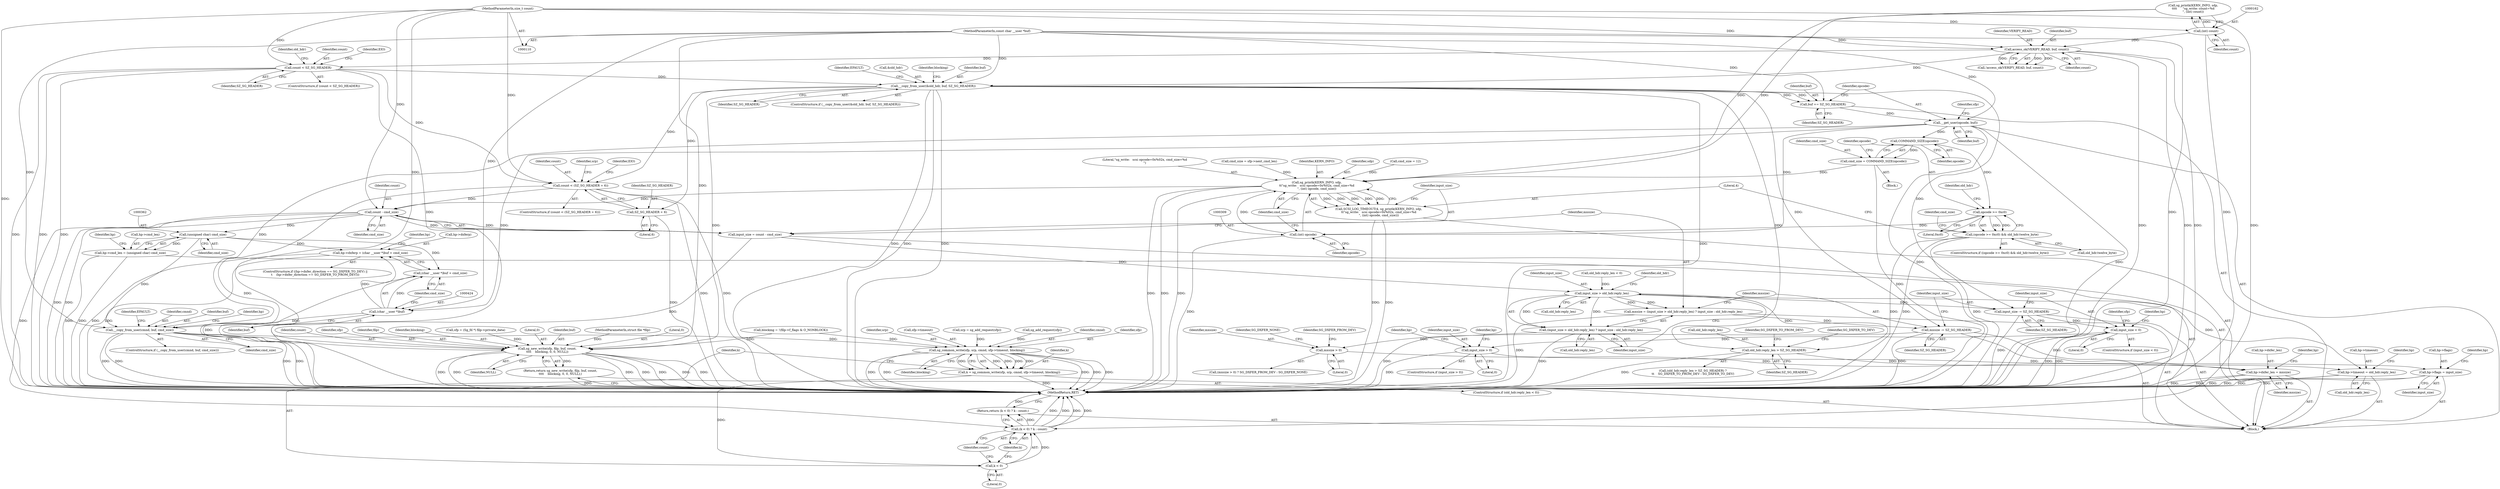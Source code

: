 digraph "0_linux_128394eff343fc6d2f32172f03e24829539c5835_0@API" {
"1000205" [label="(Call,__copy_from_user(&old_hdr, buf, SZ_SG_HEADER))"];
"1000190" [label="(Call,access_ok(VERIFY_READ, buf, count))"];
"1000112" [label="(MethodParameterIn,const char __user *buf)"];
"1000161" [label="(Call,(int) count)"];
"1000113" [label="(MethodParameterIn,size_t count)"];
"1000198" [label="(Call,count < SZ_SG_HEADER)"];
"1000228" [label="(Call,sg_new_write(sfp, filp, buf, count,\n\t\t\t\t    blocking, 0, 0, NULL))"];
"1000227" [label="(Return,return sg_new_write(sfp, filp, buf, count,\n\t\t\t\t    blocking, 0, 0, NULL);)"];
"1000238" [label="(Call,count < (SZ_SG_HEADER + 6))"];
"1000314" [label="(Call,count - cmd_size)"];
"1000312" [label="(Call,input_size = count - cmd_size)"];
"1000320" [label="(Call,input_size > old_hdr.reply_len)"];
"1000317" [label="(Call,mxsize = (input_size > old_hdr.reply_len) ? input_size : old_hdr.reply_len)"];
"1000329" [label="(Call,mxsize -= SZ_SG_HEADER)"];
"1000396" [label="(Call,mxsize > 0)"];
"1000401" [label="(Call,hp->dxfer_len = mxsize)"];
"1000319" [label="(Call,(input_size > old_hdr.reply_len) ? input_size : old_hdr.reply_len)"];
"1000332" [label="(Call,input_size -= SZ_SG_HEADER)"];
"1000336" [label="(Call,input_size < 0)"];
"1000375" [label="(Call,input_size > 0)"];
"1000445" [label="(Call,hp->flags = input_size)"];
"1000383" [label="(Call,old_hdr.reply_len > SZ_SG_HEADER)"];
"1000438" [label="(Call,hp->timeout = old_hdr.reply_len)"];
"1000361" [label="(Call,(unsigned char) cmd_size)"];
"1000357" [label="(Call,hp->cmd_len = (unsigned char) cmd_size)"];
"1000418" [label="(Call,hp->dxferp = (char __user *)buf + cmd_size)"];
"1000422" [label="(Call,(char __user *)buf + cmd_size)"];
"1000463" [label="(Call,__copy_from_user(cmnd, buf, cmd_size))"];
"1000492" [label="(Call,sg_common_write(sfp, srp, cmnd, sfp->timeout, blocking))"];
"1000490" [label="(Call,k = sg_common_write(sfp, srp, cmnd, sfp->timeout, blocking))"];
"1000502" [label="(Call,k < 0)"];
"1000501" [label="(Call,(k < 0) ? k : count)"];
"1000500" [label="(Return,return (k < 0) ? k : count;)"];
"1000240" [label="(Call,SZ_SG_HEADER + 6)"];
"1000262" [label="(Call,buf += SZ_SG_HEADER)"];
"1000265" [label="(Call,__get_user(opcode, buf))"];
"1000289" [label="(Call,COMMAND_SIZE(opcode))"];
"1000287" [label="(Call,cmd_size = COMMAND_SIZE(opcode))"];
"1000304" [label="(Call,sg_printk(KERN_INFO, sdp,\n\t\t\"sg_write:   scsi opcode=0x%02x, cmd_size=%d\n\", (int) opcode, cmd_size))"];
"1000302" [label="(Call,SCSI_LOG_TIMEOUT(4, sg_printk(KERN_INFO, sdp,\n\t\t\"sg_write:   scsi opcode=0x%02x, cmd_size=%d\n\", (int) opcode, cmd_size)))"];
"1000293" [label="(Call,opcode >= 0xc0)"];
"1000292" [label="(Call,(opcode >= 0xc0) && old_hdr.twelve_byte)"];
"1000308" [label="(Call,(int) opcode)"];
"1000423" [label="(Call,(char __user *)buf)"];
"1000423" [label="(Call,(char __user *)buf)"];
"1000263" [label="(Identifier,buf)"];
"1000501" [label="(Call,(k < 0) ? k : count)"];
"1000249" [label="(Identifier,srp)"];
"1000163" [label="(Identifier,count)"];
"1000245" [label="(Identifier,EIO)"];
"1000191" [label="(Identifier,VERIFY_READ)"];
"1000357" [label="(Call,hp->cmd_len = (unsigned char) cmd_size)"];
"1000422" [label="(Call,(char __user *)buf + cmd_size)"];
"1000393" [label="(Identifier,hp)"];
"1000161" [label="(Call,(int) count)"];
"1000384" [label="(Call,old_hdr.reply_len)"];
"1000320" [label="(Call,input_size > old_hdr.reply_len)"];
"1000250" [label="(Call,sg_add_request(sfp))"];
"1000303" [label="(Literal,4)"];
"1000213" [label="(Call,blocking = !(filp->f_flags & O_NONBLOCK))"];
"1000199" [label="(Identifier,count)"];
"1000232" [label="(Identifier,count)"];
"1000406" [label="(ControlStructure,if ((hp->dxfer_direction == SG_DXFER_TO_DEV) ||\n\t    (hp->dxfer_direction == SG_DXFER_TO_FROM_DEV)))"];
"1000490" [label="(Call,k = sg_common_write(sfp, srp, cmnd, sfp->timeout, blocking))"];
"1000266" [label="(Identifier,opcode)"];
"1000297" [label="(Identifier,old_hdr)"];
"1000435" [label="(Identifier,hp)"];
"1000192" [label="(Identifier,buf)"];
"1000229" [label="(Identifier,sfp)"];
"1000291" [label="(ControlStructure,if ((opcode >= 0xc0) && old_hdr.twelve_byte))"];
"1000292" [label="(Call,(opcode >= 0xc0) && old_hdr.twelve_byte)"];
"1000377" [label="(Literal,0)"];
"1000473" [label="(Identifier,hp)"];
"1000275" [label="(Call,cmd_size = sfp->next_cmd_len)"];
"1000439" [label="(Call,hp->timeout)"];
"1000304" [label="(Call,sg_printk(KERN_INFO, sdp,\n\t\t\"sg_write:   scsi opcode=0x%02x, cmd_size=%d\n\", (int) opcode, cmd_size))"];
"1000396" [label="(Call,mxsize > 0)"];
"1000504" [label="(Literal,0)"];
"1000239" [label="(Identifier,count)"];
"1000230" [label="(Identifier,filp)"];
"1000312" [label="(Call,input_size = count - cmd_size)"];
"1000398" [label="(Literal,0)"];
"1000410" [label="(Identifier,hp)"];
"1000419" [label="(Call,hp->dxferp)"];
"1000366" [label="(Identifier,hp)"];
"1000426" [label="(Identifier,cmd_size)"];
"1000469" [label="(Identifier,EFAULT)"];
"1000222" [label="(Call,old_hdr.reply_len < 0)"];
"1000327" [label="(Identifier,old_hdr)"];
"1000463" [label="(Call,__copy_from_user(cmnd, buf, cmd_size))"];
"1000438" [label="(Call,hp->timeout = old_hdr.reply_len)"];
"1000212" [label="(Identifier,EFAULT)"];
"1000380" [label="(Identifier,hp)"];
"1000495" [label="(Identifier,cmnd)"];
"1000228" [label="(Call,sg_new_write(sfp, filp, buf, count,\n\t\t\t\t    blocking, 0, 0, NULL))"];
"1000449" [label="(Identifier,input_size)"];
"1000306" [label="(Identifier,sdp)"];
"1000361" [label="(Call,(unsigned char) cmd_size)"];
"1000493" [label="(Identifier,sfp)"];
"1000293" [label="(Call,opcode >= 0xc0)"];
"1000300" [label="(Identifier,cmd_size)"];
"1000374" [label="(ControlStructure,if (input_size > 0))"];
"1000382" [label="(Call,(old_hdr.reply_len > SZ_SG_HEADER) ?\n\t\t    SG_DXFER_TO_FROM_DEV : SG_DXFER_TO_DEV)"];
"1000288" [label="(Identifier,cmd_size)"];
"1000294" [label="(Identifier,opcode)"];
"1000376" [label="(Identifier,input_size)"];
"1000499" [label="(Identifier,blocking)"];
"1000286" [label="(Block,)"];
"1000203" [label="(Identifier,EIO)"];
"1000236" [label="(Identifier,NULL)"];
"1000418" [label="(Call,hp->dxferp = (char __user *)buf + cmd_size)"];
"1000299" [label="(Call,cmd_size = 12)"];
"1000464" [label="(Identifier,cmnd)"];
"1000205" [label="(Call,__copy_from_user(&old_hdr, buf, SZ_SG_HEADER))"];
"1000329" [label="(Call,mxsize -= SZ_SG_HEADER)"];
"1000290" [label="(Identifier,opcode)"];
"1000318" [label="(Identifier,mxsize)"];
"1000363" [label="(Identifier,cmd_size)"];
"1000503" [label="(Identifier,k)"];
"1000307" [label="(Literal,\"sg_write:   scsi opcode=0x%02x, cmd_size=%d\n\")"];
"1000190" [label="(Call,access_ok(VERIFY_READ, buf, count))"];
"1000233" [label="(Identifier,blocking)"];
"1000399" [label="(Identifier,SG_DXFER_FROM_DEV)"];
"1000375" [label="(Call,input_size > 0)"];
"1000313" [label="(Identifier,input_size)"];
"1000287" [label="(Call,cmd_size = COMMAND_SIZE(opcode))"];
"1000452" [label="(Identifier,hp)"];
"1000139" [label="(Call,sfp = (Sg_fd *) filp->private_data)"];
"1000221" [label="(ControlStructure,if (old_hdr.reply_len < 0))"];
"1000207" [label="(Identifier,old_hdr)"];
"1000332" [label="(Call,input_size -= SZ_SG_HEADER)"];
"1000235" [label="(Literal,0)"];
"1000237" [label="(ControlStructure,if (count < (SZ_SG_HEADER + 6)))"];
"1000267" [label="(Identifier,buf)"];
"1000333" [label="(Identifier,input_size)"];
"1000231" [label="(Identifier,buf)"];
"1000387" [label="(Identifier,SZ_SG_HEADER)"];
"1000240" [label="(Call,SZ_SG_HEADER + 6)"];
"1000507" [label="(MethodReturn,RET)"];
"1000157" [label="(Call,sg_printk(KERN_INFO, sdp,\n\t\t\t\t      \"sg_write: count=%d\n\", (int) count))"];
"1000401" [label="(Call,hp->dxfer_len = mxsize)"];
"1000492" [label="(Call,sg_common_write(sfp, srp, cmnd, sfp->timeout, blocking))"];
"1000494" [label="(Identifier,srp)"];
"1000295" [label="(Literal,0xc0)"];
"1000302" [label="(Call,SCSI_LOG_TIMEOUT(4, sg_printk(KERN_INFO, sdp,\n\t\t\"sg_write:   scsi opcode=0x%02x, cmd_size=%d\n\", (int) opcode, cmd_size)))"];
"1000111" [label="(MethodParameterIn,struct file *filp)"];
"1000311" [label="(Identifier,cmd_size)"];
"1000115" [label="(Block,)"];
"1000315" [label="(Identifier,count)"];
"1000317" [label="(Call,mxsize = (input_size > old_hdr.reply_len) ? input_size : old_hdr.reply_len)"];
"1000496" [label="(Call,sfp->timeout)"];
"1000395" [label="(Call,(mxsize > 0) ? SG_DXFER_FROM_DEV : SG_DXFER_NONE)"];
"1000189" [label="(Call,!access_ok(VERIFY_READ, buf, count))"];
"1000209" [label="(Identifier,SZ_SG_HEADER)"];
"1000296" [label="(Call,old_hdr.twelve_byte)"];
"1000445" [label="(Call,hp->flags = input_size)"];
"1000358" [label="(Call,hp->cmd_len)"];
"1000200" [label="(Identifier,SZ_SG_HEADER)"];
"1000314" [label="(Call,count - cmd_size)"];
"1000264" [label="(Identifier,SZ_SG_HEADER)"];
"1000330" [label="(Identifier,mxsize)"];
"1000338" [label="(Literal,0)"];
"1000322" [label="(Call,old_hdr.reply_len)"];
"1000206" [label="(Call,&old_hdr)"];
"1000310" [label="(Identifier,opcode)"];
"1000466" [label="(Identifier,cmd_size)"];
"1000112" [label="(MethodParameterIn,const char __user *buf)"];
"1000325" [label="(Identifier,input_size)"];
"1000446" [label="(Call,hp->flags)"];
"1000234" [label="(Literal,0)"];
"1000388" [label="(Identifier,SG_DXFER_TO_FROM_DEV)"];
"1000248" [label="(Call,srp = sg_add_request(sfp))"];
"1000198" [label="(Call,count < SZ_SG_HEADER)"];
"1000491" [label="(Identifier,k)"];
"1000197" [label="(ControlStructure,if (count < SZ_SG_HEADER))"];
"1000397" [label="(Identifier,mxsize)"];
"1000331" [label="(Identifier,SZ_SG_HEADER)"];
"1000326" [label="(Call,old_hdr.reply_len)"];
"1000265" [label="(Call,__get_user(opcode, buf))"];
"1000425" [label="(Identifier,buf)"];
"1000271" [label="(Identifier,sfp)"];
"1000465" [label="(Identifier,buf)"];
"1000204" [label="(ControlStructure,if (__copy_from_user(&old_hdr, buf, SZ_SG_HEADER)))"];
"1000500" [label="(Return,return (k < 0) ? k : count;)"];
"1000214" [label="(Identifier,blocking)"];
"1000447" [label="(Identifier,hp)"];
"1000506" [label="(Identifier,count)"];
"1000402" [label="(Call,hp->dxfer_len)"];
"1000334" [label="(Identifier,SZ_SG_HEADER)"];
"1000383" [label="(Call,old_hdr.reply_len > SZ_SG_HEADER)"];
"1000242" [label="(Literal,6)"];
"1000502" [label="(Call,k < 0)"];
"1000262" [label="(Call,buf += SZ_SG_HEADER)"];
"1000389" [label="(Identifier,SG_DXFER_TO_DEV)"];
"1000289" [label="(Call,COMMAND_SIZE(opcode))"];
"1000305" [label="(Identifier,KERN_INFO)"];
"1000113" [label="(MethodParameterIn,size_t count)"];
"1000341" [label="(Identifier,sfp)"];
"1000462" [label="(ControlStructure,if (__copy_from_user(cmnd, buf, cmd_size)))"];
"1000241" [label="(Identifier,SZ_SG_HEADER)"];
"1000208" [label="(Identifier,buf)"];
"1000238" [label="(Call,count < (SZ_SG_HEADER + 6))"];
"1000227" [label="(Return,return sg_new_write(sfp, filp, buf, count,\n\t\t\t\t    blocking, 0, 0, NULL);)"];
"1000400" [label="(Identifier,SG_DXFER_NONE)"];
"1000337" [label="(Identifier,input_size)"];
"1000335" [label="(ControlStructure,if (input_size < 0))"];
"1000347" [label="(Identifier,hp)"];
"1000442" [label="(Call,old_hdr.reply_len)"];
"1000308" [label="(Call,(int) opcode)"];
"1000193" [label="(Identifier,count)"];
"1000316" [label="(Identifier,cmd_size)"];
"1000321" [label="(Identifier,input_size)"];
"1000319" [label="(Call,(input_size > old_hdr.reply_len) ? input_size : old_hdr.reply_len)"];
"1000505" [label="(Identifier,k)"];
"1000336" [label="(Call,input_size < 0)"];
"1000405" [label="(Identifier,mxsize)"];
"1000205" -> "1000204"  [label="AST: "];
"1000205" -> "1000209"  [label="CFG: "];
"1000206" -> "1000205"  [label="AST: "];
"1000208" -> "1000205"  [label="AST: "];
"1000209" -> "1000205"  [label="AST: "];
"1000212" -> "1000205"  [label="CFG: "];
"1000214" -> "1000205"  [label="CFG: "];
"1000205" -> "1000507"  [label="DDG: "];
"1000205" -> "1000507"  [label="DDG: "];
"1000205" -> "1000507"  [label="DDG: "];
"1000205" -> "1000507"  [label="DDG: "];
"1000190" -> "1000205"  [label="DDG: "];
"1000112" -> "1000205"  [label="DDG: "];
"1000198" -> "1000205"  [label="DDG: "];
"1000205" -> "1000228"  [label="DDG: "];
"1000205" -> "1000238"  [label="DDG: "];
"1000205" -> "1000240"  [label="DDG: "];
"1000205" -> "1000262"  [label="DDG: "];
"1000205" -> "1000262"  [label="DDG: "];
"1000205" -> "1000329"  [label="DDG: "];
"1000205" -> "1000332"  [label="DDG: "];
"1000205" -> "1000383"  [label="DDG: "];
"1000190" -> "1000189"  [label="AST: "];
"1000190" -> "1000193"  [label="CFG: "];
"1000191" -> "1000190"  [label="AST: "];
"1000192" -> "1000190"  [label="AST: "];
"1000193" -> "1000190"  [label="AST: "];
"1000189" -> "1000190"  [label="CFG: "];
"1000190" -> "1000507"  [label="DDG: "];
"1000190" -> "1000507"  [label="DDG: "];
"1000190" -> "1000507"  [label="DDG: "];
"1000190" -> "1000189"  [label="DDG: "];
"1000190" -> "1000189"  [label="DDG: "];
"1000190" -> "1000189"  [label="DDG: "];
"1000112" -> "1000190"  [label="DDG: "];
"1000161" -> "1000190"  [label="DDG: "];
"1000113" -> "1000190"  [label="DDG: "];
"1000190" -> "1000198"  [label="DDG: "];
"1000112" -> "1000110"  [label="AST: "];
"1000112" -> "1000507"  [label="DDG: "];
"1000112" -> "1000228"  [label="DDG: "];
"1000112" -> "1000262"  [label="DDG: "];
"1000112" -> "1000265"  [label="DDG: "];
"1000112" -> "1000423"  [label="DDG: "];
"1000112" -> "1000463"  [label="DDG: "];
"1000161" -> "1000157"  [label="AST: "];
"1000161" -> "1000163"  [label="CFG: "];
"1000162" -> "1000161"  [label="AST: "];
"1000163" -> "1000161"  [label="AST: "];
"1000157" -> "1000161"  [label="CFG: "];
"1000161" -> "1000507"  [label="DDG: "];
"1000161" -> "1000157"  [label="DDG: "];
"1000113" -> "1000161"  [label="DDG: "];
"1000113" -> "1000110"  [label="AST: "];
"1000113" -> "1000507"  [label="DDG: "];
"1000113" -> "1000198"  [label="DDG: "];
"1000113" -> "1000228"  [label="DDG: "];
"1000113" -> "1000238"  [label="DDG: "];
"1000113" -> "1000314"  [label="DDG: "];
"1000113" -> "1000501"  [label="DDG: "];
"1000198" -> "1000197"  [label="AST: "];
"1000198" -> "1000200"  [label="CFG: "];
"1000199" -> "1000198"  [label="AST: "];
"1000200" -> "1000198"  [label="AST: "];
"1000203" -> "1000198"  [label="CFG: "];
"1000207" -> "1000198"  [label="CFG: "];
"1000198" -> "1000507"  [label="DDG: "];
"1000198" -> "1000507"  [label="DDG: "];
"1000198" -> "1000507"  [label="DDG: "];
"1000198" -> "1000228"  [label="DDG: "];
"1000198" -> "1000238"  [label="DDG: "];
"1000228" -> "1000227"  [label="AST: "];
"1000228" -> "1000236"  [label="CFG: "];
"1000229" -> "1000228"  [label="AST: "];
"1000230" -> "1000228"  [label="AST: "];
"1000231" -> "1000228"  [label="AST: "];
"1000232" -> "1000228"  [label="AST: "];
"1000233" -> "1000228"  [label="AST: "];
"1000234" -> "1000228"  [label="AST: "];
"1000235" -> "1000228"  [label="AST: "];
"1000236" -> "1000228"  [label="AST: "];
"1000227" -> "1000228"  [label="CFG: "];
"1000228" -> "1000507"  [label="DDG: "];
"1000228" -> "1000507"  [label="DDG: "];
"1000228" -> "1000507"  [label="DDG: "];
"1000228" -> "1000507"  [label="DDG: "];
"1000228" -> "1000507"  [label="DDG: "];
"1000228" -> "1000507"  [label="DDG: "];
"1000228" -> "1000507"  [label="DDG: "];
"1000228" -> "1000227"  [label="DDG: "];
"1000139" -> "1000228"  [label="DDG: "];
"1000111" -> "1000228"  [label="DDG: "];
"1000213" -> "1000228"  [label="DDG: "];
"1000227" -> "1000221"  [label="AST: "];
"1000507" -> "1000227"  [label="CFG: "];
"1000227" -> "1000507"  [label="DDG: "];
"1000238" -> "1000237"  [label="AST: "];
"1000238" -> "1000240"  [label="CFG: "];
"1000239" -> "1000238"  [label="AST: "];
"1000240" -> "1000238"  [label="AST: "];
"1000245" -> "1000238"  [label="CFG: "];
"1000249" -> "1000238"  [label="CFG: "];
"1000238" -> "1000507"  [label="DDG: "];
"1000238" -> "1000507"  [label="DDG: "];
"1000238" -> "1000507"  [label="DDG: "];
"1000238" -> "1000314"  [label="DDG: "];
"1000314" -> "1000312"  [label="AST: "];
"1000314" -> "1000316"  [label="CFG: "];
"1000315" -> "1000314"  [label="AST: "];
"1000316" -> "1000314"  [label="AST: "];
"1000312" -> "1000314"  [label="CFG: "];
"1000314" -> "1000507"  [label="DDG: "];
"1000314" -> "1000507"  [label="DDG: "];
"1000314" -> "1000312"  [label="DDG: "];
"1000314" -> "1000312"  [label="DDG: "];
"1000304" -> "1000314"  [label="DDG: "];
"1000314" -> "1000361"  [label="DDG: "];
"1000314" -> "1000501"  [label="DDG: "];
"1000312" -> "1000115"  [label="AST: "];
"1000313" -> "1000312"  [label="AST: "];
"1000318" -> "1000312"  [label="CFG: "];
"1000312" -> "1000507"  [label="DDG: "];
"1000312" -> "1000320"  [label="DDG: "];
"1000320" -> "1000319"  [label="AST: "];
"1000320" -> "1000322"  [label="CFG: "];
"1000321" -> "1000320"  [label="AST: "];
"1000322" -> "1000320"  [label="AST: "];
"1000325" -> "1000320"  [label="CFG: "];
"1000327" -> "1000320"  [label="CFG: "];
"1000320" -> "1000317"  [label="DDG: "];
"1000320" -> "1000317"  [label="DDG: "];
"1000222" -> "1000320"  [label="DDG: "];
"1000320" -> "1000319"  [label="DDG: "];
"1000320" -> "1000319"  [label="DDG: "];
"1000320" -> "1000332"  [label="DDG: "];
"1000320" -> "1000383"  [label="DDG: "];
"1000320" -> "1000438"  [label="DDG: "];
"1000317" -> "1000115"  [label="AST: "];
"1000317" -> "1000319"  [label="CFG: "];
"1000318" -> "1000317"  [label="AST: "];
"1000319" -> "1000317"  [label="AST: "];
"1000330" -> "1000317"  [label="CFG: "];
"1000317" -> "1000507"  [label="DDG: "];
"1000317" -> "1000329"  [label="DDG: "];
"1000329" -> "1000115"  [label="AST: "];
"1000329" -> "1000331"  [label="CFG: "];
"1000330" -> "1000329"  [label="AST: "];
"1000331" -> "1000329"  [label="AST: "];
"1000333" -> "1000329"  [label="CFG: "];
"1000329" -> "1000507"  [label="DDG: "];
"1000329" -> "1000396"  [label="DDG: "];
"1000329" -> "1000401"  [label="DDG: "];
"1000396" -> "1000395"  [label="AST: "];
"1000396" -> "1000398"  [label="CFG: "];
"1000397" -> "1000396"  [label="AST: "];
"1000398" -> "1000396"  [label="AST: "];
"1000399" -> "1000396"  [label="CFG: "];
"1000400" -> "1000396"  [label="CFG: "];
"1000396" -> "1000401"  [label="DDG: "];
"1000401" -> "1000115"  [label="AST: "];
"1000401" -> "1000405"  [label="CFG: "];
"1000402" -> "1000401"  [label="AST: "];
"1000405" -> "1000401"  [label="AST: "];
"1000410" -> "1000401"  [label="CFG: "];
"1000401" -> "1000507"  [label="DDG: "];
"1000401" -> "1000507"  [label="DDG: "];
"1000319" -> "1000325"  [label="CFG: "];
"1000319" -> "1000326"  [label="CFG: "];
"1000325" -> "1000319"  [label="AST: "];
"1000326" -> "1000319"  [label="AST: "];
"1000319" -> "1000507"  [label="DDG: "];
"1000319" -> "1000507"  [label="DDG: "];
"1000332" -> "1000115"  [label="AST: "];
"1000332" -> "1000334"  [label="CFG: "];
"1000333" -> "1000332"  [label="AST: "];
"1000334" -> "1000332"  [label="AST: "];
"1000337" -> "1000332"  [label="CFG: "];
"1000332" -> "1000507"  [label="DDG: "];
"1000332" -> "1000336"  [label="DDG: "];
"1000336" -> "1000335"  [label="AST: "];
"1000336" -> "1000338"  [label="CFG: "];
"1000337" -> "1000336"  [label="AST: "];
"1000338" -> "1000336"  [label="AST: "];
"1000341" -> "1000336"  [label="CFG: "];
"1000347" -> "1000336"  [label="CFG: "];
"1000336" -> "1000507"  [label="DDG: "];
"1000336" -> "1000507"  [label="DDG: "];
"1000336" -> "1000375"  [label="DDG: "];
"1000375" -> "1000374"  [label="AST: "];
"1000375" -> "1000377"  [label="CFG: "];
"1000376" -> "1000375"  [label="AST: "];
"1000377" -> "1000375"  [label="AST: "];
"1000380" -> "1000375"  [label="CFG: "];
"1000393" -> "1000375"  [label="CFG: "];
"1000375" -> "1000507"  [label="DDG: "];
"1000375" -> "1000445"  [label="DDG: "];
"1000445" -> "1000115"  [label="AST: "];
"1000445" -> "1000449"  [label="CFG: "];
"1000446" -> "1000445"  [label="AST: "];
"1000449" -> "1000445"  [label="AST: "];
"1000452" -> "1000445"  [label="CFG: "];
"1000445" -> "1000507"  [label="DDG: "];
"1000445" -> "1000507"  [label="DDG: "];
"1000383" -> "1000382"  [label="AST: "];
"1000383" -> "1000387"  [label="CFG: "];
"1000384" -> "1000383"  [label="AST: "];
"1000387" -> "1000383"  [label="AST: "];
"1000388" -> "1000383"  [label="CFG: "];
"1000389" -> "1000383"  [label="CFG: "];
"1000383" -> "1000507"  [label="DDG: "];
"1000383" -> "1000438"  [label="DDG: "];
"1000438" -> "1000115"  [label="AST: "];
"1000438" -> "1000442"  [label="CFG: "];
"1000439" -> "1000438"  [label="AST: "];
"1000442" -> "1000438"  [label="AST: "];
"1000447" -> "1000438"  [label="CFG: "];
"1000438" -> "1000507"  [label="DDG: "];
"1000438" -> "1000507"  [label="DDG: "];
"1000361" -> "1000357"  [label="AST: "];
"1000361" -> "1000363"  [label="CFG: "];
"1000362" -> "1000361"  [label="AST: "];
"1000363" -> "1000361"  [label="AST: "];
"1000357" -> "1000361"  [label="CFG: "];
"1000361" -> "1000357"  [label="DDG: "];
"1000361" -> "1000418"  [label="DDG: "];
"1000361" -> "1000422"  [label="DDG: "];
"1000361" -> "1000463"  [label="DDG: "];
"1000357" -> "1000115"  [label="AST: "];
"1000358" -> "1000357"  [label="AST: "];
"1000366" -> "1000357"  [label="CFG: "];
"1000357" -> "1000507"  [label="DDG: "];
"1000357" -> "1000507"  [label="DDG: "];
"1000418" -> "1000406"  [label="AST: "];
"1000418" -> "1000422"  [label="CFG: "];
"1000419" -> "1000418"  [label="AST: "];
"1000422" -> "1000418"  [label="AST: "];
"1000435" -> "1000418"  [label="CFG: "];
"1000418" -> "1000507"  [label="DDG: "];
"1000418" -> "1000507"  [label="DDG: "];
"1000423" -> "1000418"  [label="DDG: "];
"1000422" -> "1000426"  [label="CFG: "];
"1000423" -> "1000422"  [label="AST: "];
"1000426" -> "1000422"  [label="AST: "];
"1000422" -> "1000507"  [label="DDG: "];
"1000423" -> "1000422"  [label="DDG: "];
"1000463" -> "1000462"  [label="AST: "];
"1000463" -> "1000466"  [label="CFG: "];
"1000464" -> "1000463"  [label="AST: "];
"1000465" -> "1000463"  [label="AST: "];
"1000466" -> "1000463"  [label="AST: "];
"1000469" -> "1000463"  [label="CFG: "];
"1000473" -> "1000463"  [label="CFG: "];
"1000463" -> "1000507"  [label="DDG: "];
"1000463" -> "1000507"  [label="DDG: "];
"1000463" -> "1000507"  [label="DDG: "];
"1000463" -> "1000507"  [label="DDG: "];
"1000265" -> "1000463"  [label="DDG: "];
"1000423" -> "1000463"  [label="DDG: "];
"1000463" -> "1000492"  [label="DDG: "];
"1000492" -> "1000490"  [label="AST: "];
"1000492" -> "1000499"  [label="CFG: "];
"1000493" -> "1000492"  [label="AST: "];
"1000494" -> "1000492"  [label="AST: "];
"1000495" -> "1000492"  [label="AST: "];
"1000496" -> "1000492"  [label="AST: "];
"1000499" -> "1000492"  [label="AST: "];
"1000490" -> "1000492"  [label="CFG: "];
"1000492" -> "1000507"  [label="DDG: "];
"1000492" -> "1000507"  [label="DDG: "];
"1000492" -> "1000507"  [label="DDG: "];
"1000492" -> "1000507"  [label="DDG: "];
"1000492" -> "1000507"  [label="DDG: "];
"1000492" -> "1000490"  [label="DDG: "];
"1000492" -> "1000490"  [label="DDG: "];
"1000492" -> "1000490"  [label="DDG: "];
"1000492" -> "1000490"  [label="DDG: "];
"1000492" -> "1000490"  [label="DDG: "];
"1000250" -> "1000492"  [label="DDG: "];
"1000248" -> "1000492"  [label="DDG: "];
"1000213" -> "1000492"  [label="DDG: "];
"1000490" -> "1000115"  [label="AST: "];
"1000491" -> "1000490"  [label="AST: "];
"1000503" -> "1000490"  [label="CFG: "];
"1000490" -> "1000507"  [label="DDG: "];
"1000490" -> "1000502"  [label="DDG: "];
"1000502" -> "1000501"  [label="AST: "];
"1000502" -> "1000504"  [label="CFG: "];
"1000503" -> "1000502"  [label="AST: "];
"1000504" -> "1000502"  [label="AST: "];
"1000505" -> "1000502"  [label="CFG: "];
"1000506" -> "1000502"  [label="CFG: "];
"1000502" -> "1000501"  [label="DDG: "];
"1000501" -> "1000500"  [label="AST: "];
"1000501" -> "1000505"  [label="CFG: "];
"1000501" -> "1000506"  [label="CFG: "];
"1000505" -> "1000501"  [label="AST: "];
"1000506" -> "1000501"  [label="AST: "];
"1000500" -> "1000501"  [label="CFG: "];
"1000501" -> "1000507"  [label="DDG: "];
"1000501" -> "1000507"  [label="DDG: "];
"1000501" -> "1000507"  [label="DDG: "];
"1000501" -> "1000507"  [label="DDG: "];
"1000501" -> "1000500"  [label="DDG: "];
"1000500" -> "1000115"  [label="AST: "];
"1000507" -> "1000500"  [label="CFG: "];
"1000500" -> "1000507"  [label="DDG: "];
"1000240" -> "1000242"  [label="CFG: "];
"1000241" -> "1000240"  [label="AST: "];
"1000242" -> "1000240"  [label="AST: "];
"1000240" -> "1000507"  [label="DDG: "];
"1000262" -> "1000115"  [label="AST: "];
"1000262" -> "1000264"  [label="CFG: "];
"1000263" -> "1000262"  [label="AST: "];
"1000264" -> "1000262"  [label="AST: "];
"1000266" -> "1000262"  [label="CFG: "];
"1000262" -> "1000265"  [label="DDG: "];
"1000265" -> "1000115"  [label="AST: "];
"1000265" -> "1000267"  [label="CFG: "];
"1000266" -> "1000265"  [label="AST: "];
"1000267" -> "1000265"  [label="AST: "];
"1000271" -> "1000265"  [label="CFG: "];
"1000265" -> "1000507"  [label="DDG: "];
"1000265" -> "1000507"  [label="DDG: "];
"1000265" -> "1000289"  [label="DDG: "];
"1000265" -> "1000308"  [label="DDG: "];
"1000265" -> "1000423"  [label="DDG: "];
"1000289" -> "1000287"  [label="AST: "];
"1000289" -> "1000290"  [label="CFG: "];
"1000290" -> "1000289"  [label="AST: "];
"1000287" -> "1000289"  [label="CFG: "];
"1000289" -> "1000287"  [label="DDG: "];
"1000289" -> "1000293"  [label="DDG: "];
"1000287" -> "1000286"  [label="AST: "];
"1000288" -> "1000287"  [label="AST: "];
"1000294" -> "1000287"  [label="CFG: "];
"1000287" -> "1000507"  [label="DDG: "];
"1000287" -> "1000304"  [label="DDG: "];
"1000304" -> "1000302"  [label="AST: "];
"1000304" -> "1000311"  [label="CFG: "];
"1000305" -> "1000304"  [label="AST: "];
"1000306" -> "1000304"  [label="AST: "];
"1000307" -> "1000304"  [label="AST: "];
"1000308" -> "1000304"  [label="AST: "];
"1000311" -> "1000304"  [label="AST: "];
"1000302" -> "1000304"  [label="CFG: "];
"1000304" -> "1000507"  [label="DDG: "];
"1000304" -> "1000507"  [label="DDG: "];
"1000304" -> "1000507"  [label="DDG: "];
"1000304" -> "1000302"  [label="DDG: "];
"1000304" -> "1000302"  [label="DDG: "];
"1000304" -> "1000302"  [label="DDG: "];
"1000304" -> "1000302"  [label="DDG: "];
"1000304" -> "1000302"  [label="DDG: "];
"1000157" -> "1000304"  [label="DDG: "];
"1000157" -> "1000304"  [label="DDG: "];
"1000308" -> "1000304"  [label="DDG: "];
"1000275" -> "1000304"  [label="DDG: "];
"1000299" -> "1000304"  [label="DDG: "];
"1000302" -> "1000115"  [label="AST: "];
"1000303" -> "1000302"  [label="AST: "];
"1000313" -> "1000302"  [label="CFG: "];
"1000302" -> "1000507"  [label="DDG: "];
"1000302" -> "1000507"  [label="DDG: "];
"1000293" -> "1000292"  [label="AST: "];
"1000293" -> "1000295"  [label="CFG: "];
"1000294" -> "1000293"  [label="AST: "];
"1000295" -> "1000293"  [label="AST: "];
"1000297" -> "1000293"  [label="CFG: "];
"1000292" -> "1000293"  [label="CFG: "];
"1000293" -> "1000292"  [label="DDG: "];
"1000293" -> "1000292"  [label="DDG: "];
"1000293" -> "1000308"  [label="DDG: "];
"1000292" -> "1000291"  [label="AST: "];
"1000292" -> "1000296"  [label="CFG: "];
"1000296" -> "1000292"  [label="AST: "];
"1000300" -> "1000292"  [label="CFG: "];
"1000303" -> "1000292"  [label="CFG: "];
"1000292" -> "1000507"  [label="DDG: "];
"1000292" -> "1000507"  [label="DDG: "];
"1000292" -> "1000507"  [label="DDG: "];
"1000308" -> "1000310"  [label="CFG: "];
"1000309" -> "1000308"  [label="AST: "];
"1000310" -> "1000308"  [label="AST: "];
"1000311" -> "1000308"  [label="CFG: "];
"1000308" -> "1000507"  [label="DDG: "];
"1000423" -> "1000425"  [label="CFG: "];
"1000424" -> "1000423"  [label="AST: "];
"1000425" -> "1000423"  [label="AST: "];
"1000426" -> "1000423"  [label="CFG: "];
}

